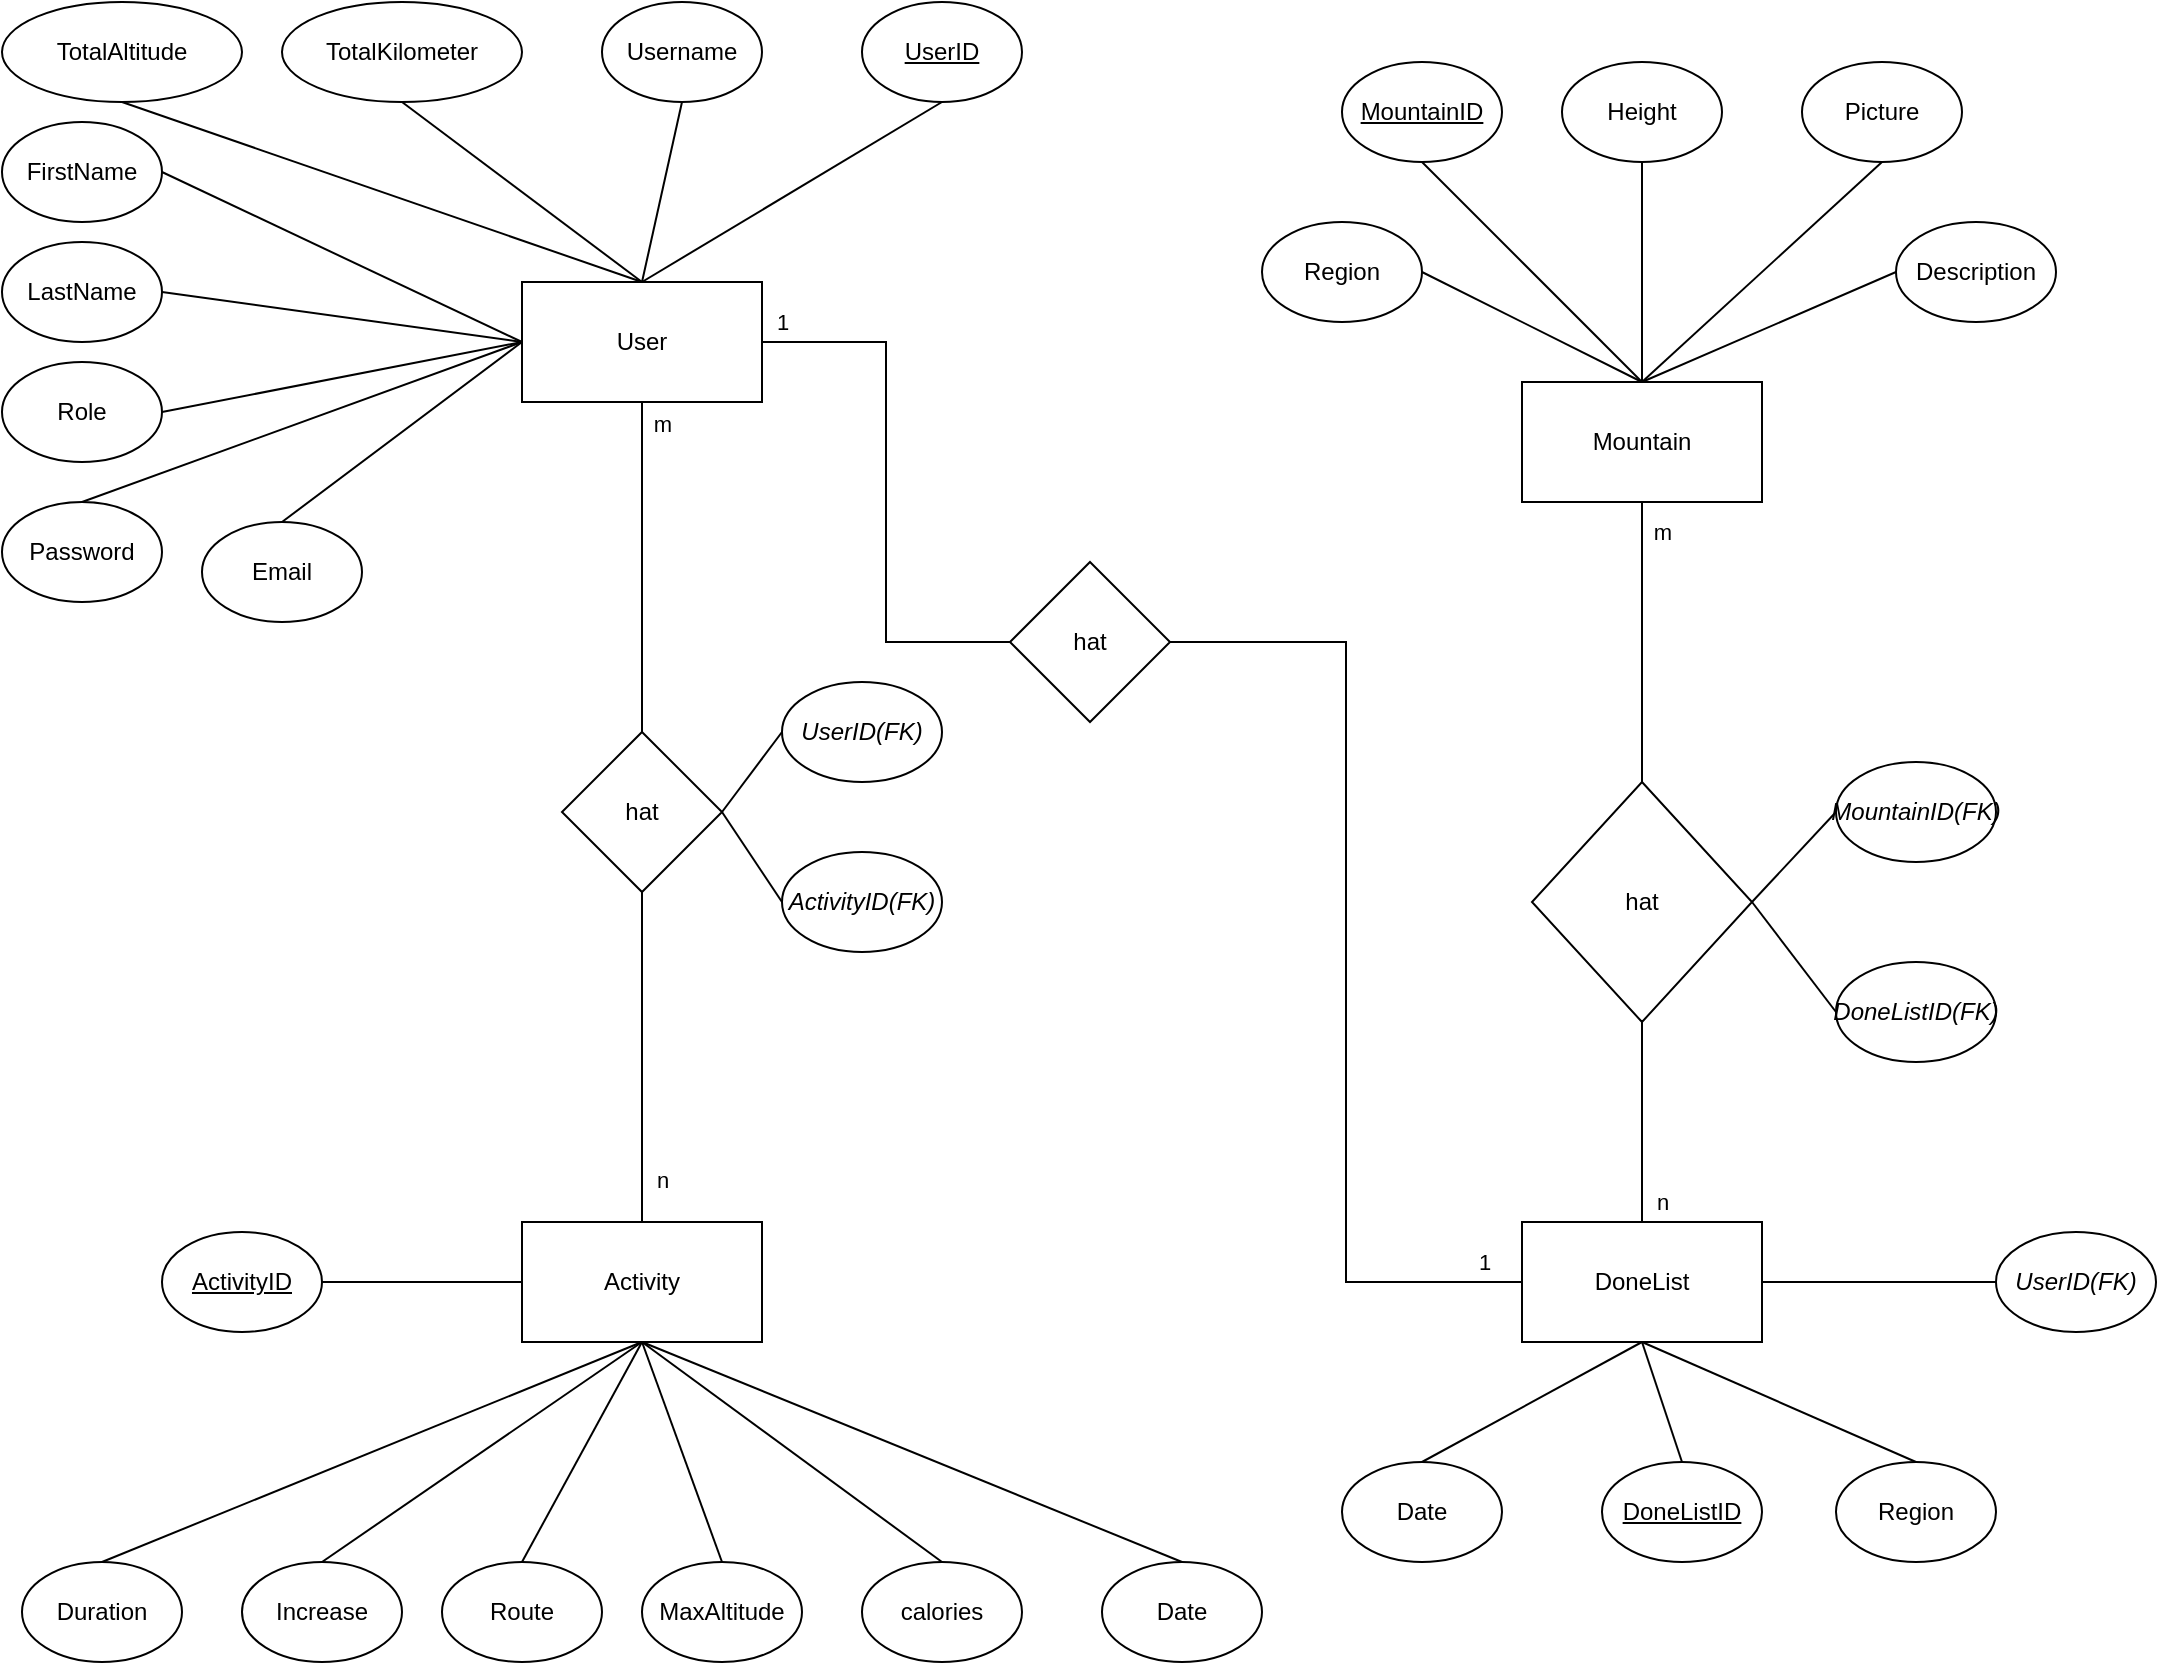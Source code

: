 <mxfile version="25.0.2">
  <diagram name="Seite-1" id="63N26oijwZZJOMzxEKdU">
    <mxGraphModel dx="2021" dy="877" grid="1" gridSize="10" guides="1" tooltips="1" connect="1" arrows="1" fold="1" page="1" pageScale="1" pageWidth="827" pageHeight="1169" math="0" shadow="0">
      <root>
        <mxCell id="0" />
        <mxCell id="1" parent="0" />
        <mxCell id="r_nIT5ztZMBH7G6P_NjQ-77" style="edgeStyle=orthogonalEdgeStyle;rounded=0;orthogonalLoop=1;jettySize=auto;html=1;exitX=0.5;exitY=1;exitDx=0;exitDy=0;entryX=0.5;entryY=0;entryDx=0;entryDy=0;endArrow=none;endFill=0;" parent="1" source="r_nIT5ztZMBH7G6P_NjQ-1" target="r_nIT5ztZMBH7G6P_NjQ-76" edge="1">
          <mxGeometry relative="1" as="geometry" />
        </mxCell>
        <mxCell id="r_nIT5ztZMBH7G6P_NjQ-80" value="m" style="edgeLabel;html=1;align=center;verticalAlign=middle;resizable=0;points=[];" parent="r_nIT5ztZMBH7G6P_NjQ-77" vertex="1" connectable="0">
          <mxGeometry x="-0.104" y="3" relative="1" as="geometry">
            <mxPoint x="7" y="-63" as="offset" />
          </mxGeometry>
        </mxCell>
        <mxCell id="r_nIT5ztZMBH7G6P_NjQ-1" value="User" style="rounded=0;whiteSpace=wrap;html=1;" parent="1" vertex="1">
          <mxGeometry x="170" y="150" width="120" height="60" as="geometry" />
        </mxCell>
        <mxCell id="r_nIT5ztZMBH7G6P_NjQ-2" value="Activity" style="rounded=0;whiteSpace=wrap;html=1;" parent="1" vertex="1">
          <mxGeometry x="170" y="620" width="120" height="60" as="geometry" />
        </mxCell>
        <mxCell id="r_nIT5ztZMBH7G6P_NjQ-3" value="Mountain" style="rounded=0;whiteSpace=wrap;html=1;" parent="1" vertex="1">
          <mxGeometry x="670" y="200" width="120" height="60" as="geometry" />
        </mxCell>
        <mxCell id="r_nIT5ztZMBH7G6P_NjQ-63" style="edgeStyle=orthogonalEdgeStyle;rounded=0;orthogonalLoop=1;jettySize=auto;html=1;exitX=0;exitY=0.5;exitDx=0;exitDy=0;entryX=1;entryY=0.5;entryDx=0;entryDy=0;endArrow=none;endFill=0;" parent="1" source="r_nIT5ztZMBH7G6P_NjQ-4" target="r_nIT5ztZMBH7G6P_NjQ-62" edge="1">
          <mxGeometry relative="1" as="geometry" />
        </mxCell>
        <mxCell id="r_nIT5ztZMBH7G6P_NjQ-65" value="1" style="edgeLabel;html=1;align=center;verticalAlign=middle;resizable=0;points=[];" parent="r_nIT5ztZMBH7G6P_NjQ-63" vertex="1" connectable="0">
          <mxGeometry x="-0.766" relative="1" as="geometry">
            <mxPoint x="39" y="-10" as="offset" />
          </mxGeometry>
        </mxCell>
        <mxCell id="r_nIT5ztZMBH7G6P_NjQ-4" value="DoneList" style="rounded=0;whiteSpace=wrap;html=1;" parent="1" vertex="1">
          <mxGeometry x="670" y="620" width="120" height="60" as="geometry" />
        </mxCell>
        <mxCell id="r_nIT5ztZMBH7G6P_NjQ-16" style="edgeStyle=none;rounded=0;orthogonalLoop=1;jettySize=auto;html=1;exitX=0.5;exitY=1;exitDx=0;exitDy=0;entryX=0.5;entryY=0;entryDx=0;entryDy=0;endArrow=none;endFill=0;" parent="1" source="r_nIT5ztZMBH7G6P_NjQ-5" target="r_nIT5ztZMBH7G6P_NjQ-1" edge="1">
          <mxGeometry relative="1" as="geometry" />
        </mxCell>
        <mxCell id="r_nIT5ztZMBH7G6P_NjQ-5" value="Username" style="ellipse;whiteSpace=wrap;html=1;" parent="1" vertex="1">
          <mxGeometry x="210" y="10" width="80" height="50" as="geometry" />
        </mxCell>
        <mxCell id="r_nIT5ztZMBH7G6P_NjQ-15" style="rounded=0;orthogonalLoop=1;jettySize=auto;html=1;exitX=0.5;exitY=1;exitDx=0;exitDy=0;entryX=0.5;entryY=0;entryDx=0;entryDy=0;endArrow=none;endFill=0;" parent="1" source="r_nIT5ztZMBH7G6P_NjQ-6" target="r_nIT5ztZMBH7G6P_NjQ-1" edge="1">
          <mxGeometry relative="1" as="geometry" />
        </mxCell>
        <mxCell id="r_nIT5ztZMBH7G6P_NjQ-6" value="&lt;u&gt;UserID&lt;/u&gt;" style="ellipse;whiteSpace=wrap;html=1;" parent="1" vertex="1">
          <mxGeometry x="340" y="10" width="80" height="50" as="geometry" />
        </mxCell>
        <mxCell id="r_nIT5ztZMBH7G6P_NjQ-19" style="edgeStyle=none;rounded=0;orthogonalLoop=1;jettySize=auto;html=1;exitX=1;exitY=0.5;exitDx=0;exitDy=0;entryX=0;entryY=0.5;entryDx=0;entryDy=0;endArrow=none;endFill=0;" parent="1" source="r_nIT5ztZMBH7G6P_NjQ-7" target="r_nIT5ztZMBH7G6P_NjQ-1" edge="1">
          <mxGeometry relative="1" as="geometry" />
        </mxCell>
        <mxCell id="r_nIT5ztZMBH7G6P_NjQ-7" value="FirstName" style="ellipse;whiteSpace=wrap;html=1;" parent="1" vertex="1">
          <mxGeometry x="-90" y="70" width="80" height="50" as="geometry" />
        </mxCell>
        <mxCell id="r_nIT5ztZMBH7G6P_NjQ-20" style="edgeStyle=none;rounded=0;orthogonalLoop=1;jettySize=auto;html=1;exitX=1;exitY=0.5;exitDx=0;exitDy=0;entryX=0;entryY=0.5;entryDx=0;entryDy=0;endArrow=none;endFill=0;" parent="1" source="r_nIT5ztZMBH7G6P_NjQ-8" target="r_nIT5ztZMBH7G6P_NjQ-1" edge="1">
          <mxGeometry relative="1" as="geometry" />
        </mxCell>
        <mxCell id="r_nIT5ztZMBH7G6P_NjQ-8" value="LastName" style="ellipse;whiteSpace=wrap;html=1;" parent="1" vertex="1">
          <mxGeometry x="-90" y="130" width="80" height="50" as="geometry" />
        </mxCell>
        <mxCell id="r_nIT5ztZMBH7G6P_NjQ-17" style="edgeStyle=none;rounded=0;orthogonalLoop=1;jettySize=auto;html=1;exitX=0.5;exitY=1;exitDx=0;exitDy=0;entryX=0.5;entryY=0;entryDx=0;entryDy=0;endArrow=none;endFill=0;" parent="1" source="r_nIT5ztZMBH7G6P_NjQ-9" target="r_nIT5ztZMBH7G6P_NjQ-1" edge="1">
          <mxGeometry relative="1" as="geometry" />
        </mxCell>
        <mxCell id="r_nIT5ztZMBH7G6P_NjQ-9" value="TotalKilometer" style="ellipse;whiteSpace=wrap;html=1;" parent="1" vertex="1">
          <mxGeometry x="50" y="10" width="120" height="50" as="geometry" />
        </mxCell>
        <mxCell id="r_nIT5ztZMBH7G6P_NjQ-22" style="edgeStyle=none;rounded=0;orthogonalLoop=1;jettySize=auto;html=1;exitX=0.5;exitY=0;exitDx=0;exitDy=0;entryX=0;entryY=0.5;entryDx=0;entryDy=0;endArrow=none;endFill=0;" parent="1" source="r_nIT5ztZMBH7G6P_NjQ-10" target="r_nIT5ztZMBH7G6P_NjQ-1" edge="1">
          <mxGeometry relative="1" as="geometry" />
        </mxCell>
        <mxCell id="r_nIT5ztZMBH7G6P_NjQ-10" value="Password" style="ellipse;whiteSpace=wrap;html=1;" parent="1" vertex="1">
          <mxGeometry x="-90" y="260" width="80" height="50" as="geometry" />
        </mxCell>
        <mxCell id="r_nIT5ztZMBH7G6P_NjQ-23" style="edgeStyle=none;rounded=0;orthogonalLoop=1;jettySize=auto;html=1;exitX=0.5;exitY=0;exitDx=0;exitDy=0;entryX=0;entryY=0.5;entryDx=0;entryDy=0;endArrow=none;endFill=0;" parent="1" source="r_nIT5ztZMBH7G6P_NjQ-11" target="r_nIT5ztZMBH7G6P_NjQ-1" edge="1">
          <mxGeometry relative="1" as="geometry" />
        </mxCell>
        <mxCell id="r_nIT5ztZMBH7G6P_NjQ-11" value="Email" style="ellipse;whiteSpace=wrap;html=1;" parent="1" vertex="1">
          <mxGeometry x="10" y="270" width="80" height="50" as="geometry" />
        </mxCell>
        <mxCell id="r_nIT5ztZMBH7G6P_NjQ-21" style="edgeStyle=none;rounded=0;orthogonalLoop=1;jettySize=auto;html=1;exitX=1;exitY=0.5;exitDx=0;exitDy=0;entryX=0;entryY=0.5;entryDx=0;entryDy=0;endArrow=none;endFill=0;" parent="1" source="r_nIT5ztZMBH7G6P_NjQ-12" target="r_nIT5ztZMBH7G6P_NjQ-1" edge="1">
          <mxGeometry relative="1" as="geometry" />
        </mxCell>
        <mxCell id="r_nIT5ztZMBH7G6P_NjQ-12" value="Role" style="ellipse;whiteSpace=wrap;html=1;" parent="1" vertex="1">
          <mxGeometry x="-90" y="190" width="80" height="50" as="geometry" />
        </mxCell>
        <mxCell id="r_nIT5ztZMBH7G6P_NjQ-18" style="edgeStyle=none;rounded=0;orthogonalLoop=1;jettySize=auto;html=1;exitX=0.5;exitY=1;exitDx=0;exitDy=0;entryX=0.5;entryY=0;entryDx=0;entryDy=0;endArrow=none;endFill=0;" parent="1" source="r_nIT5ztZMBH7G6P_NjQ-14" target="r_nIT5ztZMBH7G6P_NjQ-1" edge="1">
          <mxGeometry relative="1" as="geometry" />
        </mxCell>
        <mxCell id="r_nIT5ztZMBH7G6P_NjQ-14" value="TotalAltitude" style="ellipse;whiteSpace=wrap;html=1;" parent="1" vertex="1">
          <mxGeometry x="-90" y="10" width="120" height="50" as="geometry" />
        </mxCell>
        <mxCell id="r_nIT5ztZMBH7G6P_NjQ-30" style="edgeStyle=none;rounded=0;orthogonalLoop=1;jettySize=auto;html=1;exitX=0.5;exitY=1;exitDx=0;exitDy=0;entryX=0.5;entryY=0;entryDx=0;entryDy=0;endArrow=none;endFill=0;" parent="1" source="r_nIT5ztZMBH7G6P_NjQ-24" target="r_nIT5ztZMBH7G6P_NjQ-3" edge="1">
          <mxGeometry relative="1" as="geometry" />
        </mxCell>
        <mxCell id="r_nIT5ztZMBH7G6P_NjQ-24" value="&lt;u&gt;MountainID&lt;/u&gt;" style="ellipse;whiteSpace=wrap;html=1;" parent="1" vertex="1">
          <mxGeometry x="580" y="40" width="80" height="50" as="geometry" />
        </mxCell>
        <mxCell id="r_nIT5ztZMBH7G6P_NjQ-31" style="edgeStyle=none;rounded=0;orthogonalLoop=1;jettySize=auto;html=1;exitX=0.5;exitY=1;exitDx=0;exitDy=0;entryX=0.5;entryY=0;entryDx=0;entryDy=0;endArrow=none;endFill=0;" parent="1" source="r_nIT5ztZMBH7G6P_NjQ-25" target="r_nIT5ztZMBH7G6P_NjQ-3" edge="1">
          <mxGeometry relative="1" as="geometry" />
        </mxCell>
        <mxCell id="r_nIT5ztZMBH7G6P_NjQ-25" value="Height" style="ellipse;whiteSpace=wrap;html=1;" parent="1" vertex="1">
          <mxGeometry x="690" y="40" width="80" height="50" as="geometry" />
        </mxCell>
        <mxCell id="r_nIT5ztZMBH7G6P_NjQ-32" style="edgeStyle=none;rounded=0;orthogonalLoop=1;jettySize=auto;html=1;exitX=0.5;exitY=1;exitDx=0;exitDy=0;entryX=0.5;entryY=0;entryDx=0;entryDy=0;endArrow=none;endFill=0;" parent="1" source="r_nIT5ztZMBH7G6P_NjQ-26" target="r_nIT5ztZMBH7G6P_NjQ-3" edge="1">
          <mxGeometry relative="1" as="geometry" />
        </mxCell>
        <mxCell id="r_nIT5ztZMBH7G6P_NjQ-26" value="Picture" style="ellipse;whiteSpace=wrap;html=1;" parent="1" vertex="1">
          <mxGeometry x="810" y="40" width="80" height="50" as="geometry" />
        </mxCell>
        <mxCell id="r_nIT5ztZMBH7G6P_NjQ-29" style="edgeStyle=none;rounded=0;orthogonalLoop=1;jettySize=auto;html=1;exitX=1;exitY=0.5;exitDx=0;exitDy=0;entryX=0.5;entryY=0;entryDx=0;entryDy=0;endArrow=none;endFill=0;" parent="1" source="r_nIT5ztZMBH7G6P_NjQ-27" target="r_nIT5ztZMBH7G6P_NjQ-3" edge="1">
          <mxGeometry relative="1" as="geometry" />
        </mxCell>
        <mxCell id="r_nIT5ztZMBH7G6P_NjQ-27" value="Region" style="ellipse;whiteSpace=wrap;html=1;" parent="1" vertex="1">
          <mxGeometry x="540" y="120" width="80" height="50" as="geometry" />
        </mxCell>
        <mxCell id="r_nIT5ztZMBH7G6P_NjQ-33" style="edgeStyle=none;rounded=0;orthogonalLoop=1;jettySize=auto;html=1;exitX=0;exitY=0.5;exitDx=0;exitDy=0;entryX=0.5;entryY=0;entryDx=0;entryDy=0;endArrow=none;endFill=0;" parent="1" source="r_nIT5ztZMBH7G6P_NjQ-28" target="r_nIT5ztZMBH7G6P_NjQ-3" edge="1">
          <mxGeometry relative="1" as="geometry" />
        </mxCell>
        <mxCell id="r_nIT5ztZMBH7G6P_NjQ-28" value="Description" style="ellipse;whiteSpace=wrap;html=1;" parent="1" vertex="1">
          <mxGeometry x="857" y="120" width="80" height="50" as="geometry" />
        </mxCell>
        <mxCell id="r_nIT5ztZMBH7G6P_NjQ-39" style="edgeStyle=none;rounded=0;orthogonalLoop=1;jettySize=auto;html=1;exitX=0.5;exitY=0;exitDx=0;exitDy=0;entryX=0.5;entryY=1;entryDx=0;entryDy=0;endArrow=none;endFill=0;" parent="1" source="r_nIT5ztZMBH7G6P_NjQ-34" target="r_nIT5ztZMBH7G6P_NjQ-4" edge="1">
          <mxGeometry relative="1" as="geometry" />
        </mxCell>
        <mxCell id="r_nIT5ztZMBH7G6P_NjQ-34" value="&lt;u&gt;DoneListID&lt;/u&gt;" style="ellipse;whiteSpace=wrap;html=1;" parent="1" vertex="1">
          <mxGeometry x="710" y="740" width="80" height="50" as="geometry" />
        </mxCell>
        <mxCell id="r_nIT5ztZMBH7G6P_NjQ-38" style="edgeStyle=none;rounded=0;orthogonalLoop=1;jettySize=auto;html=1;exitX=0.5;exitY=0;exitDx=0;exitDy=0;entryX=0.5;entryY=1;entryDx=0;entryDy=0;endArrow=none;endFill=0;" parent="1" source="r_nIT5ztZMBH7G6P_NjQ-35" target="r_nIT5ztZMBH7G6P_NjQ-4" edge="1">
          <mxGeometry relative="1" as="geometry" />
        </mxCell>
        <mxCell id="r_nIT5ztZMBH7G6P_NjQ-35" value="Date" style="ellipse;whiteSpace=wrap;html=1;" parent="1" vertex="1">
          <mxGeometry x="580" y="740" width="80" height="50" as="geometry" />
        </mxCell>
        <mxCell id="r_nIT5ztZMBH7G6P_NjQ-40" style="edgeStyle=none;rounded=0;orthogonalLoop=1;jettySize=auto;html=1;exitX=0.5;exitY=0;exitDx=0;exitDy=0;entryX=0.5;entryY=1;entryDx=0;entryDy=0;endArrow=none;endFill=0;" parent="1" source="r_nIT5ztZMBH7G6P_NjQ-36" target="r_nIT5ztZMBH7G6P_NjQ-4" edge="1">
          <mxGeometry relative="1" as="geometry" />
        </mxCell>
        <mxCell id="r_nIT5ztZMBH7G6P_NjQ-36" value="Region" style="ellipse;whiteSpace=wrap;html=1;" parent="1" vertex="1">
          <mxGeometry x="827" y="740" width="80" height="50" as="geometry" />
        </mxCell>
        <mxCell id="r_nIT5ztZMBH7G6P_NjQ-50" style="edgeStyle=none;rounded=0;orthogonalLoop=1;jettySize=auto;html=1;exitX=1;exitY=0.5;exitDx=0;exitDy=0;entryX=0;entryY=0.5;entryDx=0;entryDy=0;endArrow=none;endFill=0;" parent="1" source="r_nIT5ztZMBH7G6P_NjQ-41" target="r_nIT5ztZMBH7G6P_NjQ-2" edge="1">
          <mxGeometry relative="1" as="geometry" />
        </mxCell>
        <mxCell id="r_nIT5ztZMBH7G6P_NjQ-41" value="&lt;u&gt;ActivityID&lt;/u&gt;" style="ellipse;whiteSpace=wrap;html=1;" parent="1" vertex="1">
          <mxGeometry x="-10" y="625" width="80" height="50" as="geometry" />
        </mxCell>
        <mxCell id="r_nIT5ztZMBH7G6P_NjQ-48" style="edgeStyle=none;rounded=0;orthogonalLoop=1;jettySize=auto;html=1;exitX=0.5;exitY=0;exitDx=0;exitDy=0;entryX=0.5;entryY=1;entryDx=0;entryDy=0;endArrow=none;endFill=0;" parent="1" source="r_nIT5ztZMBH7G6P_NjQ-42" target="r_nIT5ztZMBH7G6P_NjQ-2" edge="1">
          <mxGeometry relative="1" as="geometry" />
        </mxCell>
        <mxCell id="r_nIT5ztZMBH7G6P_NjQ-42" value="MaxAltitude" style="ellipse;whiteSpace=wrap;html=1;" parent="1" vertex="1">
          <mxGeometry x="230" y="790" width="80" height="50" as="geometry" />
        </mxCell>
        <mxCell id="r_nIT5ztZMBH7G6P_NjQ-47" style="edgeStyle=none;rounded=0;orthogonalLoop=1;jettySize=auto;html=1;exitX=0.5;exitY=0;exitDx=0;exitDy=0;entryX=0.5;entryY=1;entryDx=0;entryDy=0;endArrow=none;endFill=0;" parent="1" source="r_nIT5ztZMBH7G6P_NjQ-43" target="r_nIT5ztZMBH7G6P_NjQ-2" edge="1">
          <mxGeometry relative="1" as="geometry" />
        </mxCell>
        <mxCell id="r_nIT5ztZMBH7G6P_NjQ-43" value="Increase" style="ellipse;whiteSpace=wrap;html=1;" parent="1" vertex="1">
          <mxGeometry x="30" y="790" width="80" height="50" as="geometry" />
        </mxCell>
        <mxCell id="r_nIT5ztZMBH7G6P_NjQ-46" style="edgeStyle=none;rounded=0;orthogonalLoop=1;jettySize=auto;html=1;exitX=0.5;exitY=0;exitDx=0;exitDy=0;entryX=0.5;entryY=1;entryDx=0;entryDy=0;endArrow=none;endFill=0;" parent="1" source="r_nIT5ztZMBH7G6P_NjQ-44" target="r_nIT5ztZMBH7G6P_NjQ-2" edge="1">
          <mxGeometry relative="1" as="geometry" />
        </mxCell>
        <mxCell id="r_nIT5ztZMBH7G6P_NjQ-44" value="Duration" style="ellipse;whiteSpace=wrap;html=1;" parent="1" vertex="1">
          <mxGeometry x="-80" y="790" width="80" height="50" as="geometry" />
        </mxCell>
        <mxCell id="r_nIT5ztZMBH7G6P_NjQ-49" style="edgeStyle=none;rounded=0;orthogonalLoop=1;jettySize=auto;html=1;exitX=0.5;exitY=0;exitDx=0;exitDy=0;entryX=0.5;entryY=1;entryDx=0;entryDy=0;endArrow=none;endFill=0;" parent="1" source="r_nIT5ztZMBH7G6P_NjQ-45" target="r_nIT5ztZMBH7G6P_NjQ-2" edge="1">
          <mxGeometry relative="1" as="geometry" />
        </mxCell>
        <mxCell id="r_nIT5ztZMBH7G6P_NjQ-45" value="calories" style="ellipse;whiteSpace=wrap;html=1;" parent="1" vertex="1">
          <mxGeometry x="340" y="790" width="80" height="50" as="geometry" />
        </mxCell>
        <mxCell id="r_nIT5ztZMBH7G6P_NjQ-52" style="edgeStyle=none;rounded=0;orthogonalLoop=1;jettySize=auto;html=1;exitX=0.5;exitY=1;exitDx=0;exitDy=0;entryX=0.5;entryY=0;entryDx=0;entryDy=0;endArrow=none;endFill=0;" parent="1" source="r_nIT5ztZMBH7G6P_NjQ-51" target="r_nIT5ztZMBH7G6P_NjQ-4" edge="1">
          <mxGeometry relative="1" as="geometry" />
        </mxCell>
        <mxCell id="r_nIT5ztZMBH7G6P_NjQ-56" value="n" style="edgeLabel;html=1;align=center;verticalAlign=middle;resizable=0;points=[];" parent="r_nIT5ztZMBH7G6P_NjQ-52" vertex="1" connectable="0">
          <mxGeometry x="0.667" y="2" relative="1" as="geometry">
            <mxPoint x="8" y="6" as="offset" />
          </mxGeometry>
        </mxCell>
        <mxCell id="r_nIT5ztZMBH7G6P_NjQ-53" style="edgeStyle=none;rounded=0;orthogonalLoop=1;jettySize=auto;html=1;exitX=0.5;exitY=0;exitDx=0;exitDy=0;entryX=0.5;entryY=1;entryDx=0;entryDy=0;endArrow=none;endFill=0;" parent="1" source="r_nIT5ztZMBH7G6P_NjQ-51" target="r_nIT5ztZMBH7G6P_NjQ-3" edge="1">
          <mxGeometry relative="1" as="geometry" />
        </mxCell>
        <mxCell id="r_nIT5ztZMBH7G6P_NjQ-57" value="m" style="edgeLabel;html=1;align=center;verticalAlign=middle;resizable=0;points=[];" parent="r_nIT5ztZMBH7G6P_NjQ-53" vertex="1" connectable="0">
          <mxGeometry x="0.394" y="1" relative="1" as="geometry">
            <mxPoint x="11" y="-28" as="offset" />
          </mxGeometry>
        </mxCell>
        <mxCell id="r_nIT5ztZMBH7G6P_NjQ-51" value="hat" style="rhombus;whiteSpace=wrap;html=1;" parent="1" vertex="1">
          <mxGeometry x="675" y="400" width="110" height="120" as="geometry" />
        </mxCell>
        <mxCell id="r_nIT5ztZMBH7G6P_NjQ-55" style="edgeStyle=none;rounded=0;orthogonalLoop=1;jettySize=auto;html=1;exitX=0;exitY=0.5;exitDx=0;exitDy=0;entryX=1;entryY=0.5;entryDx=0;entryDy=0;endArrow=none;endFill=0;" parent="1" source="r_nIT5ztZMBH7G6P_NjQ-54" target="r_nIT5ztZMBH7G6P_NjQ-51" edge="1">
          <mxGeometry relative="1" as="geometry" />
        </mxCell>
        <mxCell id="r_nIT5ztZMBH7G6P_NjQ-54" value="&lt;i&gt;MountainID(FK)&lt;/i&gt;" style="ellipse;whiteSpace=wrap;html=1;" parent="1" vertex="1">
          <mxGeometry x="827" y="390" width="80" height="50" as="geometry" />
        </mxCell>
        <mxCell id="r_nIT5ztZMBH7G6P_NjQ-59" style="edgeStyle=none;rounded=0;orthogonalLoop=1;jettySize=auto;html=1;exitX=0;exitY=0.5;exitDx=0;exitDy=0;entryX=1;entryY=0.5;entryDx=0;entryDy=0;endArrow=none;endFill=0;" parent="1" source="r_nIT5ztZMBH7G6P_NjQ-58" target="r_nIT5ztZMBH7G6P_NjQ-51" edge="1">
          <mxGeometry relative="1" as="geometry" />
        </mxCell>
        <mxCell id="r_nIT5ztZMBH7G6P_NjQ-58" value="&lt;i&gt;DoneListID(FK)&lt;/i&gt;" style="ellipse;whiteSpace=wrap;html=1;" parent="1" vertex="1">
          <mxGeometry x="827" y="490" width="80" height="50" as="geometry" />
        </mxCell>
        <mxCell id="r_nIT5ztZMBH7G6P_NjQ-64" style="edgeStyle=orthogonalEdgeStyle;rounded=0;orthogonalLoop=1;jettySize=auto;html=1;exitX=0;exitY=0.5;exitDx=0;exitDy=0;entryX=1;entryY=0.5;entryDx=0;entryDy=0;endArrow=none;endFill=0;" parent="1" source="r_nIT5ztZMBH7G6P_NjQ-62" target="r_nIT5ztZMBH7G6P_NjQ-1" edge="1">
          <mxGeometry relative="1" as="geometry" />
        </mxCell>
        <mxCell id="r_nIT5ztZMBH7G6P_NjQ-66" value="1" style="edgeLabel;html=1;align=center;verticalAlign=middle;resizable=0;points=[];" parent="r_nIT5ztZMBH7G6P_NjQ-64" vertex="1" connectable="0">
          <mxGeometry x="0.4" relative="1" as="geometry">
            <mxPoint x="-52" y="-30" as="offset" />
          </mxGeometry>
        </mxCell>
        <mxCell id="r_nIT5ztZMBH7G6P_NjQ-62" value="hat" style="rhombus;whiteSpace=wrap;html=1;" parent="1" vertex="1">
          <mxGeometry x="414" y="290" width="80" height="80" as="geometry" />
        </mxCell>
        <mxCell id="r_nIT5ztZMBH7G6P_NjQ-68" style="edgeStyle=orthogonalEdgeStyle;rounded=0;orthogonalLoop=1;jettySize=auto;html=1;exitX=0;exitY=0.5;exitDx=0;exitDy=0;entryX=1;entryY=0.5;entryDx=0;entryDy=0;endArrow=none;endFill=0;" parent="1" source="r_nIT5ztZMBH7G6P_NjQ-67" target="r_nIT5ztZMBH7G6P_NjQ-4" edge="1">
          <mxGeometry relative="1" as="geometry" />
        </mxCell>
        <mxCell id="r_nIT5ztZMBH7G6P_NjQ-67" value="&lt;i&gt;UserID(FK)&lt;/i&gt;" style="ellipse;whiteSpace=wrap;html=1;" parent="1" vertex="1">
          <mxGeometry x="907" y="625" width="80" height="50" as="geometry" />
        </mxCell>
        <mxCell id="r_nIT5ztZMBH7G6P_NjQ-70" style="rounded=0;orthogonalLoop=1;jettySize=auto;html=1;exitX=0.5;exitY=0;exitDx=0;exitDy=0;entryX=0.5;entryY=1;entryDx=0;entryDy=0;endArrow=none;endFill=0;" parent="1" source="r_nIT5ztZMBH7G6P_NjQ-69" target="r_nIT5ztZMBH7G6P_NjQ-2" edge="1">
          <mxGeometry relative="1" as="geometry" />
        </mxCell>
        <mxCell id="r_nIT5ztZMBH7G6P_NjQ-69" value="Date" style="ellipse;whiteSpace=wrap;html=1;" parent="1" vertex="1">
          <mxGeometry x="460" y="790" width="80" height="50" as="geometry" />
        </mxCell>
        <mxCell id="r_nIT5ztZMBH7G6P_NjQ-78" style="edgeStyle=orthogonalEdgeStyle;rounded=0;orthogonalLoop=1;jettySize=auto;html=1;exitX=0.5;exitY=1;exitDx=0;exitDy=0;entryX=0.5;entryY=0;entryDx=0;entryDy=0;endArrow=none;endFill=0;" parent="1" source="r_nIT5ztZMBH7G6P_NjQ-76" target="r_nIT5ztZMBH7G6P_NjQ-2" edge="1">
          <mxGeometry relative="1" as="geometry" />
        </mxCell>
        <mxCell id="r_nIT5ztZMBH7G6P_NjQ-79" value="n" style="edgeLabel;html=1;align=center;verticalAlign=middle;resizable=0;points=[];" parent="r_nIT5ztZMBH7G6P_NjQ-78" vertex="1" connectable="0">
          <mxGeometry x="0.627" y="-2" relative="1" as="geometry">
            <mxPoint x="12" y="10" as="offset" />
          </mxGeometry>
        </mxCell>
        <mxCell id="r_nIT5ztZMBH7G6P_NjQ-76" value="hat" style="rhombus;whiteSpace=wrap;html=1;" parent="1" vertex="1">
          <mxGeometry x="190" y="375" width="80" height="80" as="geometry" />
        </mxCell>
        <mxCell id="r_nIT5ztZMBH7G6P_NjQ-83" style="rounded=0;orthogonalLoop=1;jettySize=auto;html=1;exitX=0;exitY=0.5;exitDx=0;exitDy=0;entryX=1;entryY=0.5;entryDx=0;entryDy=0;endArrow=none;endFill=0;" parent="1" source="r_nIT5ztZMBH7G6P_NjQ-81" target="r_nIT5ztZMBH7G6P_NjQ-76" edge="1">
          <mxGeometry relative="1" as="geometry" />
        </mxCell>
        <mxCell id="r_nIT5ztZMBH7G6P_NjQ-81" value="&lt;i style=&quot;&quot;&gt;UserID(FK)&lt;/i&gt;" style="ellipse;whiteSpace=wrap;html=1;" parent="1" vertex="1">
          <mxGeometry x="300" y="350" width="80" height="50" as="geometry" />
        </mxCell>
        <mxCell id="r_nIT5ztZMBH7G6P_NjQ-84" style="rounded=0;orthogonalLoop=1;jettySize=auto;html=1;exitX=0;exitY=0.5;exitDx=0;exitDy=0;entryX=1;entryY=0.5;entryDx=0;entryDy=0;endArrow=none;endFill=0;" parent="1" source="r_nIT5ztZMBH7G6P_NjQ-82" target="r_nIT5ztZMBH7G6P_NjQ-76" edge="1">
          <mxGeometry relative="1" as="geometry" />
        </mxCell>
        <mxCell id="r_nIT5ztZMBH7G6P_NjQ-82" value="&lt;i style=&quot;&quot;&gt;ActivityID(FK)&lt;/i&gt;" style="ellipse;whiteSpace=wrap;html=1;" parent="1" vertex="1">
          <mxGeometry x="300" y="435" width="80" height="50" as="geometry" />
        </mxCell>
        <mxCell id="Ri4bf4p4xGZcrIy8kpCH-2" style="rounded=0;orthogonalLoop=1;jettySize=auto;html=1;exitX=0.5;exitY=0;exitDx=0;exitDy=0;entryX=0.5;entryY=1;entryDx=0;entryDy=0;endArrow=none;endFill=0;" edge="1" parent="1" source="Ri4bf4p4xGZcrIy8kpCH-1" target="r_nIT5ztZMBH7G6P_NjQ-2">
          <mxGeometry relative="1" as="geometry" />
        </mxCell>
        <mxCell id="Ri4bf4p4xGZcrIy8kpCH-1" value="Route" style="ellipse;whiteSpace=wrap;html=1;" vertex="1" parent="1">
          <mxGeometry x="130" y="790" width="80" height="50" as="geometry" />
        </mxCell>
      </root>
    </mxGraphModel>
  </diagram>
</mxfile>
